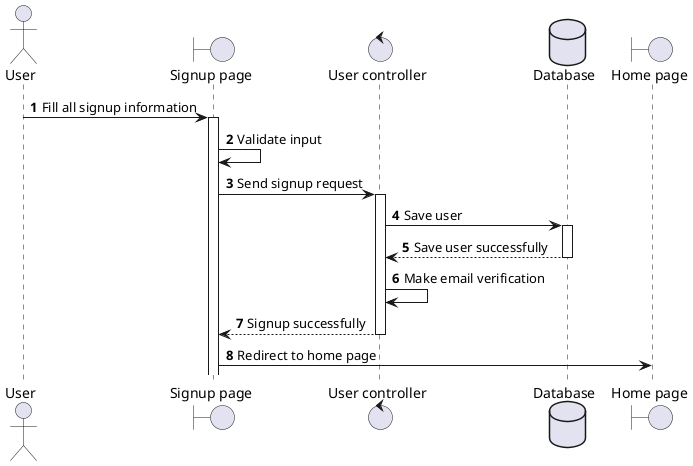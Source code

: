 @startuml
autonumber
actor User
boundary "Signup page" as Page
control "User controller" as Ctl
database Database as DB
boundary "Home page" as Home

User -> Page ++: Fill all signup information
Page -> Page: Validate input
Page -> Ctl ++: Send signup request
Ctl -> DB ++: Save user
DB --> Ctl: Save user successfully
DB --
Ctl -> Ctl: Make email verification
Ctl --> Page: Signup successfully
Ctl --
Page -> Home: Redirect to home page
@enduml